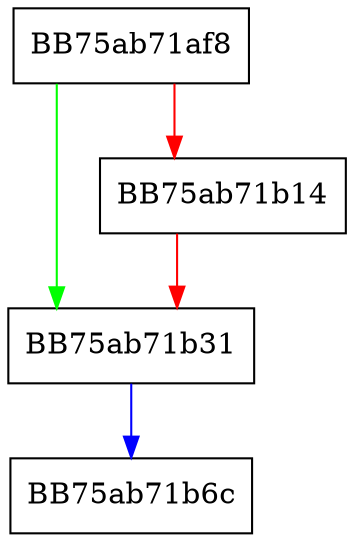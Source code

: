 digraph scfnGetProcessHandle {
  node [shape="box"];
  graph [splines=ortho];
  BB75ab71af8 -> BB75ab71b31 [color="green"];
  BB75ab71af8 -> BB75ab71b14 [color="red"];
  BB75ab71b14 -> BB75ab71b31 [color="red"];
  BB75ab71b31 -> BB75ab71b6c [color="blue"];
}